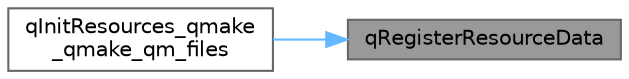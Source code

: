 digraph "qRegisterResourceData"
{
 // LATEX_PDF_SIZE
  bgcolor="transparent";
  edge [fontname=Helvetica,fontsize=10,labelfontname=Helvetica,labelfontsize=10];
  node [fontname=Helvetica,fontsize=10,shape=box,height=0.2,width=0.4];
  rankdir="RL";
  Node1 [id="Node000001",label="qRegisterResourceData",height=0.2,width=0.4,color="gray40", fillcolor="grey60", style="filled", fontcolor="black",tooltip=" "];
  Node1 -> Node2 [id="edge1_Node000001_Node000002",dir="back",color="steelblue1",style="solid",tooltip=" "];
  Node2 [id="Node000002",label="qInitResources_qmake\l_qmake_qm_files",height=0.2,width=0.4,color="grey40", fillcolor="white", style="filled",URL="$qrc__qmake__qmake__qm__files_8cpp.html#ae4c70a1bc89eb644936ad8c4e4da246d",tooltip=" "];
}
